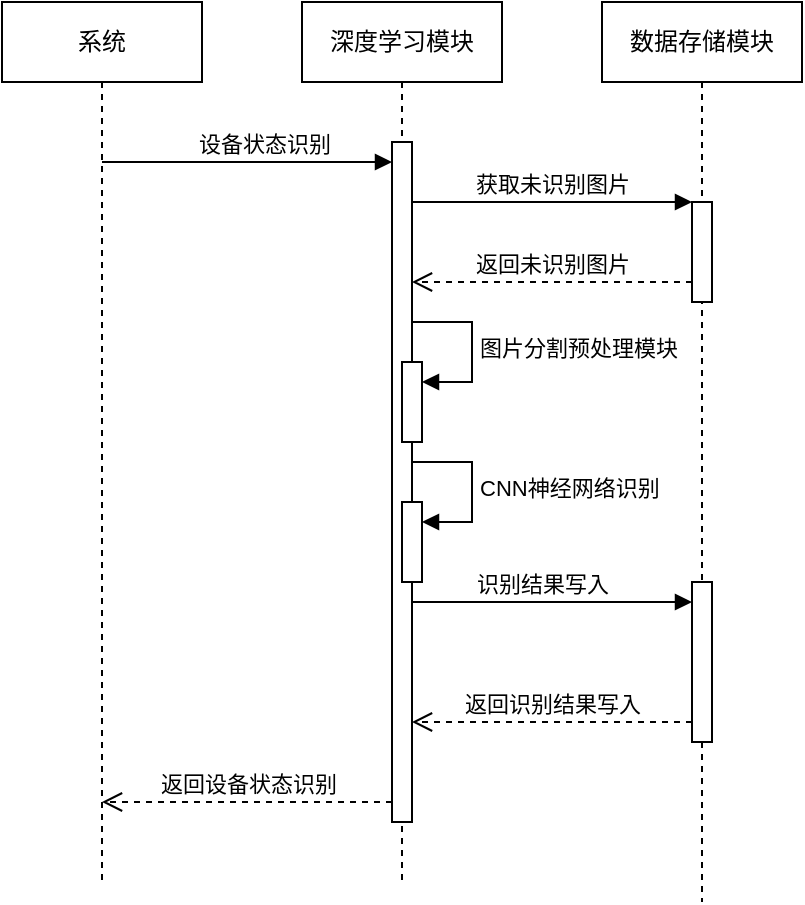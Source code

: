 <mxfile version="21.0.6" type="github">
  <diagram name="Page-1" id="2YBvvXClWsGukQMizWep">
    <mxGraphModel dx="1002" dy="573" grid="1" gridSize="10" guides="1" tooltips="1" connect="1" arrows="1" fold="1" page="1" pageScale="1" pageWidth="850" pageHeight="1100" math="0" shadow="0">
      <root>
        <mxCell id="0" />
        <mxCell id="1" parent="0" />
        <mxCell id="Hcxl0hMti5iGIisu2TuD-1" value="深度学习模块" style="shape=umlLifeline;perimeter=lifelinePerimeter;whiteSpace=wrap;html=1;container=1;dropTarget=0;collapsible=0;recursiveResize=0;outlineConnect=0;portConstraint=eastwest;newEdgeStyle={&quot;edgeStyle&quot;:&quot;elbowEdgeStyle&quot;,&quot;elbow&quot;:&quot;vertical&quot;,&quot;curved&quot;:0,&quot;rounded&quot;:0};" parent="1" vertex="1">
          <mxGeometry x="190" y="110" width="100" height="440" as="geometry" />
        </mxCell>
        <mxCell id="Hcxl0hMti5iGIisu2TuD-5" value="" style="html=1;points=[];perimeter=orthogonalPerimeter;outlineConnect=0;targetShapes=umlLifeline;portConstraint=eastwest;newEdgeStyle={&quot;edgeStyle&quot;:&quot;elbowEdgeStyle&quot;,&quot;elbow&quot;:&quot;vertical&quot;,&quot;curved&quot;:0,&quot;rounded&quot;:0};" parent="Hcxl0hMti5iGIisu2TuD-1" vertex="1">
          <mxGeometry x="45" y="70" width="10" height="340" as="geometry" />
        </mxCell>
        <mxCell id="Hcxl0hMti5iGIisu2TuD-11" value="" style="html=1;points=[];perimeter=orthogonalPerimeter;outlineConnect=0;targetShapes=umlLifeline;portConstraint=eastwest;newEdgeStyle={&quot;edgeStyle&quot;:&quot;elbowEdgeStyle&quot;,&quot;elbow&quot;:&quot;vertical&quot;,&quot;curved&quot;:0,&quot;rounded&quot;:0};" parent="Hcxl0hMti5iGIisu2TuD-1" vertex="1">
          <mxGeometry x="50" y="180" width="10" height="40" as="geometry" />
        </mxCell>
        <mxCell id="Hcxl0hMti5iGIisu2TuD-12" value="图片分割预处理模块" style="html=1;align=left;spacingLeft=2;endArrow=block;rounded=0;edgeStyle=orthogonalEdgeStyle;curved=0;rounded=0;" parent="Hcxl0hMti5iGIisu2TuD-1" target="Hcxl0hMti5iGIisu2TuD-11" edge="1">
          <mxGeometry relative="1" as="geometry">
            <mxPoint x="55" y="160" as="sourcePoint" />
            <Array as="points">
              <mxPoint x="85" y="190" />
            </Array>
          </mxGeometry>
        </mxCell>
        <mxCell id="Hcxl0hMti5iGIisu2TuD-15" value="" style="html=1;points=[];perimeter=orthogonalPerimeter;outlineConnect=0;targetShapes=umlLifeline;portConstraint=eastwest;newEdgeStyle={&quot;edgeStyle&quot;:&quot;elbowEdgeStyle&quot;,&quot;elbow&quot;:&quot;vertical&quot;,&quot;curved&quot;:0,&quot;rounded&quot;:0};" parent="Hcxl0hMti5iGIisu2TuD-1" vertex="1">
          <mxGeometry x="50" y="250" width="10" height="40" as="geometry" />
        </mxCell>
        <mxCell id="Hcxl0hMti5iGIisu2TuD-16" value="CNN神经网络识别" style="html=1;align=left;spacingLeft=2;endArrow=block;rounded=0;edgeStyle=orthogonalEdgeStyle;curved=0;rounded=0;" parent="Hcxl0hMti5iGIisu2TuD-1" target="Hcxl0hMti5iGIisu2TuD-15" edge="1">
          <mxGeometry relative="1" as="geometry">
            <mxPoint x="55" y="230" as="sourcePoint" />
            <Array as="points">
              <mxPoint x="85" y="260" />
            </Array>
          </mxGeometry>
        </mxCell>
        <mxCell id="Hcxl0hMti5iGIisu2TuD-2" value="数据存储模块" style="shape=umlLifeline;perimeter=lifelinePerimeter;whiteSpace=wrap;html=1;container=1;dropTarget=0;collapsible=0;recursiveResize=0;outlineConnect=0;portConstraint=eastwest;newEdgeStyle={&quot;edgeStyle&quot;:&quot;elbowEdgeStyle&quot;,&quot;elbow&quot;:&quot;vertical&quot;,&quot;curved&quot;:0,&quot;rounded&quot;:0};" parent="1" vertex="1">
          <mxGeometry x="340" y="110" width="100" height="450" as="geometry" />
        </mxCell>
        <mxCell id="Hcxl0hMti5iGIisu2TuD-8" value="" style="html=1;points=[];perimeter=orthogonalPerimeter;outlineConnect=0;targetShapes=umlLifeline;portConstraint=eastwest;newEdgeStyle={&quot;edgeStyle&quot;:&quot;elbowEdgeStyle&quot;,&quot;elbow&quot;:&quot;vertical&quot;,&quot;curved&quot;:0,&quot;rounded&quot;:0};" parent="Hcxl0hMti5iGIisu2TuD-2" vertex="1">
          <mxGeometry x="45" y="100" width="10" height="50" as="geometry" />
        </mxCell>
        <mxCell id="Hcxl0hMti5iGIisu2TuD-17" value="" style="html=1;points=[];perimeter=orthogonalPerimeter;outlineConnect=0;targetShapes=umlLifeline;portConstraint=eastwest;newEdgeStyle={&quot;edgeStyle&quot;:&quot;elbowEdgeStyle&quot;,&quot;elbow&quot;:&quot;vertical&quot;,&quot;curved&quot;:0,&quot;rounded&quot;:0};" parent="Hcxl0hMti5iGIisu2TuD-2" vertex="1">
          <mxGeometry x="45" y="290" width="10" height="80" as="geometry" />
        </mxCell>
        <mxCell id="Hcxl0hMti5iGIisu2TuD-4" value="系统" style="shape=umlLifeline;perimeter=lifelinePerimeter;whiteSpace=wrap;html=1;container=1;dropTarget=0;collapsible=0;recursiveResize=0;outlineConnect=0;portConstraint=eastwest;newEdgeStyle={&quot;edgeStyle&quot;:&quot;elbowEdgeStyle&quot;,&quot;elbow&quot;:&quot;vertical&quot;,&quot;curved&quot;:0,&quot;rounded&quot;:0};" parent="1" vertex="1">
          <mxGeometry x="40" y="110" width="100" height="440" as="geometry" />
        </mxCell>
        <mxCell id="Hcxl0hMti5iGIisu2TuD-6" value="设备状态识别" style="html=1;verticalAlign=bottom;endArrow=block;edgeStyle=elbowEdgeStyle;elbow=vertical;curved=0;rounded=0;" parent="1" source="Hcxl0hMti5iGIisu2TuD-4" target="Hcxl0hMti5iGIisu2TuD-5" edge="1">
          <mxGeometry x="0.113" relative="1" as="geometry">
            <mxPoint x="100" y="180" as="sourcePoint" />
            <Array as="points">
              <mxPoint x="170" y="190" />
            </Array>
            <mxPoint as="offset" />
          </mxGeometry>
        </mxCell>
        <mxCell id="Hcxl0hMti5iGIisu2TuD-7" value="返回设备状态识别" style="html=1;verticalAlign=bottom;endArrow=open;dashed=1;endSize=8;edgeStyle=elbowEdgeStyle;elbow=vertical;curved=0;rounded=0;" parent="1" source="Hcxl0hMti5iGIisu2TuD-5" target="Hcxl0hMti5iGIisu2TuD-4" edge="1">
          <mxGeometry relative="1" as="geometry">
            <mxPoint x="100" y="255" as="targetPoint" />
            <Array as="points">
              <mxPoint x="160" y="510" />
              <mxPoint x="190" y="370" />
            </Array>
          </mxGeometry>
        </mxCell>
        <mxCell id="Hcxl0hMti5iGIisu2TuD-9" value="获取未识别图片" style="html=1;verticalAlign=bottom;endArrow=block;edgeStyle=elbowEdgeStyle;elbow=vertical;curved=0;rounded=0;" parent="1" source="Hcxl0hMti5iGIisu2TuD-5" target="Hcxl0hMti5iGIisu2TuD-8" edge="1">
          <mxGeometry relative="1" as="geometry">
            <mxPoint x="260" y="250" as="sourcePoint" />
            <Array as="points">
              <mxPoint x="320" y="210" />
            </Array>
            <mxPoint as="offset" />
          </mxGeometry>
        </mxCell>
        <mxCell id="Hcxl0hMti5iGIisu2TuD-10" value="返回未识别图片" style="html=1;verticalAlign=bottom;endArrow=open;dashed=1;endSize=8;edgeStyle=elbowEdgeStyle;elbow=vertical;curved=0;rounded=0;" parent="1" source="Hcxl0hMti5iGIisu2TuD-8" target="Hcxl0hMti5iGIisu2TuD-5" edge="1">
          <mxGeometry relative="1" as="geometry">
            <mxPoint x="295" y="285" as="targetPoint" />
            <Array as="points">
              <mxPoint x="310" y="250" />
            </Array>
          </mxGeometry>
        </mxCell>
        <mxCell id="Hcxl0hMti5iGIisu2TuD-18" value="识别结果写入" style="html=1;verticalAlign=bottom;endArrow=block;edgeStyle=elbowEdgeStyle;elbow=vertical;curved=0;rounded=0;" parent="1" source="Hcxl0hMti5iGIisu2TuD-5" target="Hcxl0hMti5iGIisu2TuD-17" edge="1">
          <mxGeometry x="-0.071" relative="1" as="geometry">
            <mxPoint x="315" y="400" as="sourcePoint" />
            <Array as="points">
              <mxPoint x="300" y="410" />
            </Array>
            <mxPoint as="offset" />
          </mxGeometry>
        </mxCell>
        <mxCell id="Hcxl0hMti5iGIisu2TuD-19" value="返回识别结果写入" style="html=1;verticalAlign=bottom;endArrow=open;dashed=1;endSize=8;edgeStyle=elbowEdgeStyle;elbow=vertical;curved=0;rounded=0;" parent="1" source="Hcxl0hMti5iGIisu2TuD-17" target="Hcxl0hMti5iGIisu2TuD-5" edge="1">
          <mxGeometry relative="1" as="geometry">
            <mxPoint x="315" y="475" as="targetPoint" />
            <Array as="points">
              <mxPoint x="300" y="470" />
            </Array>
          </mxGeometry>
        </mxCell>
      </root>
    </mxGraphModel>
  </diagram>
</mxfile>
